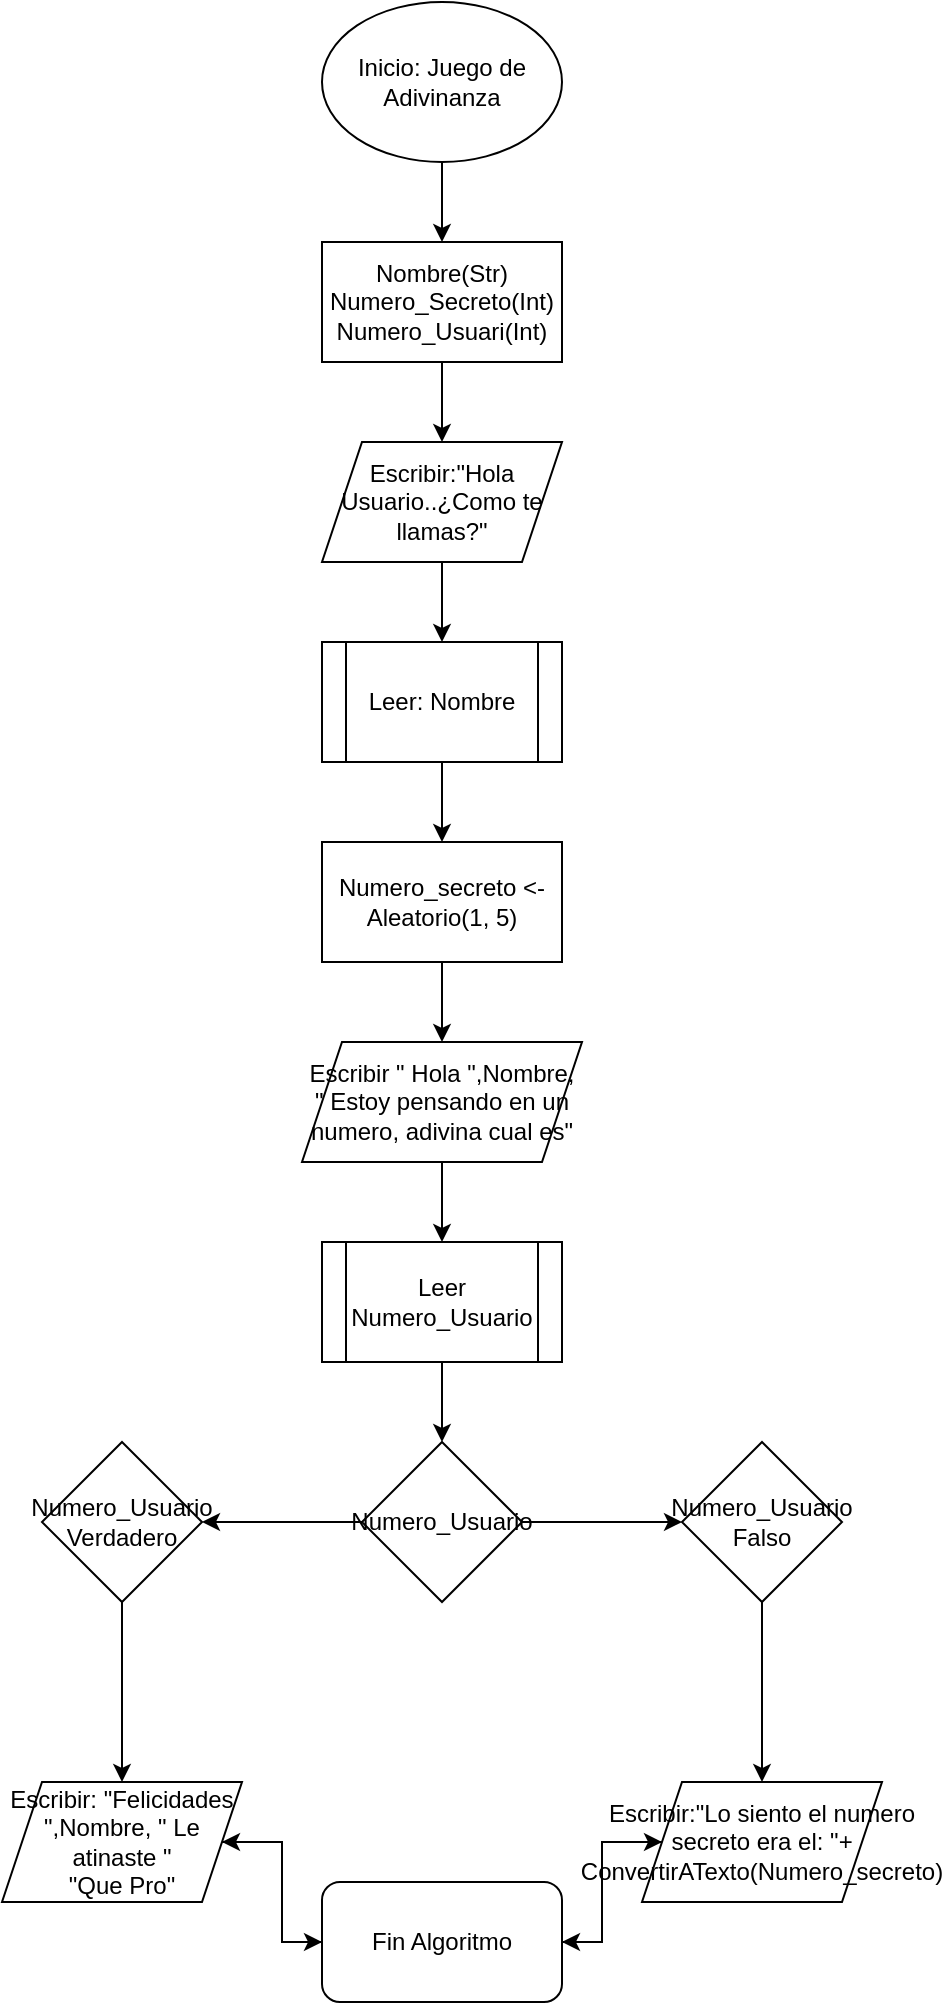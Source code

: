 <mxfile version="21.3.3" type="github">
  <diagram name="Página-1" id="39lNVbWpbZgQIV8udNu8">
    <mxGraphModel dx="1434" dy="796" grid="1" gridSize="10" guides="1" tooltips="1" connect="1" arrows="1" fold="1" page="1" pageScale="1" pageWidth="827" pageHeight="1169" math="0" shadow="0">
      <root>
        <mxCell id="0" />
        <mxCell id="1" parent="0" />
        <mxCell id="PIf0Srqv1ZaESgNk-R3u-2" value="Inicio: Juego de Adivinanza" style="ellipse;whiteSpace=wrap;html=1;" vertex="1" parent="1">
          <mxGeometry x="360" y="40" width="120" height="80" as="geometry" />
        </mxCell>
        <mxCell id="PIf0Srqv1ZaESgNk-R3u-3" value="Nombre(Str)&lt;br&gt;Numero_Secreto(Int)&lt;br&gt;Numero_Usuari(Int)" style="rounded=0;whiteSpace=wrap;html=1;" vertex="1" parent="1">
          <mxGeometry x="360" y="160" width="120" height="60" as="geometry" />
        </mxCell>
        <mxCell id="PIf0Srqv1ZaESgNk-R3u-4" value="" style="endArrow=classic;html=1;rounded=0;exitX=0.5;exitY=1;exitDx=0;exitDy=0;entryX=0.5;entryY=0;entryDx=0;entryDy=0;" edge="1" parent="1" source="PIf0Srqv1ZaESgNk-R3u-2" target="PIf0Srqv1ZaESgNk-R3u-3">
          <mxGeometry width="50" height="50" relative="1" as="geometry">
            <mxPoint x="400" y="170" as="sourcePoint" />
            <mxPoint x="300" y="130" as="targetPoint" />
          </mxGeometry>
        </mxCell>
        <mxCell id="PIf0Srqv1ZaESgNk-R3u-5" value="Escribir:&quot;Hola Usuario..¿Como te llamas?&quot;" style="shape=parallelogram;perimeter=parallelogramPerimeter;whiteSpace=wrap;html=1;fixedSize=1;" vertex="1" parent="1">
          <mxGeometry x="360" y="260" width="120" height="60" as="geometry" />
        </mxCell>
        <mxCell id="PIf0Srqv1ZaESgNk-R3u-6" value="" style="endArrow=classic;html=1;rounded=0;exitX=0.5;exitY=1;exitDx=0;exitDy=0;entryX=0.5;entryY=0;entryDx=0;entryDy=0;" edge="1" parent="1" source="PIf0Srqv1ZaESgNk-R3u-3" target="PIf0Srqv1ZaESgNk-R3u-5">
          <mxGeometry width="50" height="50" relative="1" as="geometry">
            <mxPoint x="390" y="330" as="sourcePoint" />
            <mxPoint x="290" y="340" as="targetPoint" />
          </mxGeometry>
        </mxCell>
        <mxCell id="PIf0Srqv1ZaESgNk-R3u-7" value="Leer: Nombre" style="shape=process;whiteSpace=wrap;html=1;backgroundOutline=1;" vertex="1" parent="1">
          <mxGeometry x="360" y="360" width="120" height="60" as="geometry" />
        </mxCell>
        <mxCell id="PIf0Srqv1ZaESgNk-R3u-8" value="" style="endArrow=classic;html=1;rounded=0;exitX=0.5;exitY=1;exitDx=0;exitDy=0;entryX=0.5;entryY=0;entryDx=0;entryDy=0;" edge="1" parent="1" source="PIf0Srqv1ZaESgNk-R3u-5" target="PIf0Srqv1ZaESgNk-R3u-7">
          <mxGeometry width="50" height="50" relative="1" as="geometry">
            <mxPoint x="390" y="530" as="sourcePoint" />
            <mxPoint x="440" y="480" as="targetPoint" />
          </mxGeometry>
        </mxCell>
        <mxCell id="PIf0Srqv1ZaESgNk-R3u-12" value="" style="edgeStyle=orthogonalEdgeStyle;rounded=0;orthogonalLoop=1;jettySize=auto;html=1;" edge="1" parent="1" source="PIf0Srqv1ZaESgNk-R3u-9" target="PIf0Srqv1ZaESgNk-R3u-11">
          <mxGeometry relative="1" as="geometry" />
        </mxCell>
        <mxCell id="PIf0Srqv1ZaESgNk-R3u-9" value="Numero_secreto &amp;lt;-Aleatorio(1, 5)" style="rounded=0;whiteSpace=wrap;html=1;" vertex="1" parent="1">
          <mxGeometry x="360" y="460" width="120" height="60" as="geometry" />
        </mxCell>
        <mxCell id="PIf0Srqv1ZaESgNk-R3u-10" value="" style="endArrow=classic;html=1;rounded=0;exitX=0.5;exitY=1;exitDx=0;exitDy=0;entryX=0.5;entryY=0;entryDx=0;entryDy=0;" edge="1" parent="1" source="PIf0Srqv1ZaESgNk-R3u-7" target="PIf0Srqv1ZaESgNk-R3u-9">
          <mxGeometry width="50" height="50" relative="1" as="geometry">
            <mxPoint x="390" y="530" as="sourcePoint" />
            <mxPoint x="440" y="480" as="targetPoint" />
          </mxGeometry>
        </mxCell>
        <mxCell id="PIf0Srqv1ZaESgNk-R3u-14" value="" style="edgeStyle=orthogonalEdgeStyle;rounded=0;orthogonalLoop=1;jettySize=auto;html=1;" edge="1" parent="1" source="PIf0Srqv1ZaESgNk-R3u-11" target="PIf0Srqv1ZaESgNk-R3u-13">
          <mxGeometry relative="1" as="geometry" />
        </mxCell>
        <mxCell id="PIf0Srqv1ZaESgNk-R3u-11" value="Escribir &quot; Hola &quot;,Nombre, &quot; Estoy pensando en un numero, adivina cual es&quot;" style="shape=parallelogram;perimeter=parallelogramPerimeter;whiteSpace=wrap;html=1;fixedSize=1;" vertex="1" parent="1">
          <mxGeometry x="350" y="560" width="140" height="60" as="geometry" />
        </mxCell>
        <mxCell id="PIf0Srqv1ZaESgNk-R3u-16" value="" style="edgeStyle=orthogonalEdgeStyle;rounded=0;orthogonalLoop=1;jettySize=auto;html=1;" edge="1" parent="1" source="PIf0Srqv1ZaESgNk-R3u-13" target="PIf0Srqv1ZaESgNk-R3u-15">
          <mxGeometry relative="1" as="geometry" />
        </mxCell>
        <mxCell id="PIf0Srqv1ZaESgNk-R3u-13" value="Leer Numero_Usuario" style="shape=process;whiteSpace=wrap;html=1;backgroundOutline=1;" vertex="1" parent="1">
          <mxGeometry x="360" y="660" width="120" height="60" as="geometry" />
        </mxCell>
        <mxCell id="PIf0Srqv1ZaESgNk-R3u-18" value="" style="edgeStyle=orthogonalEdgeStyle;rounded=0;orthogonalLoop=1;jettySize=auto;html=1;" edge="1" parent="1" source="PIf0Srqv1ZaESgNk-R3u-15" target="PIf0Srqv1ZaESgNk-R3u-17">
          <mxGeometry relative="1" as="geometry" />
        </mxCell>
        <mxCell id="PIf0Srqv1ZaESgNk-R3u-20" value="" style="edgeStyle=orthogonalEdgeStyle;rounded=0;orthogonalLoop=1;jettySize=auto;html=1;" edge="1" parent="1" source="PIf0Srqv1ZaESgNk-R3u-15" target="PIf0Srqv1ZaESgNk-R3u-19">
          <mxGeometry relative="1" as="geometry" />
        </mxCell>
        <mxCell id="PIf0Srqv1ZaESgNk-R3u-15" value="Numero_Usuario" style="rhombus;whiteSpace=wrap;html=1;" vertex="1" parent="1">
          <mxGeometry x="380" y="760" width="80" height="80" as="geometry" />
        </mxCell>
        <mxCell id="PIf0Srqv1ZaESgNk-R3u-22" value="" style="edgeStyle=orthogonalEdgeStyle;rounded=0;orthogonalLoop=1;jettySize=auto;html=1;" edge="1" parent="1" source="PIf0Srqv1ZaESgNk-R3u-17" target="PIf0Srqv1ZaESgNk-R3u-21">
          <mxGeometry relative="1" as="geometry" />
        </mxCell>
        <mxCell id="PIf0Srqv1ZaESgNk-R3u-17" value="Numero_Usuario&lt;br&gt;Verdadero" style="rhombus;whiteSpace=wrap;html=1;" vertex="1" parent="1">
          <mxGeometry x="220" y="760" width="80" height="80" as="geometry" />
        </mxCell>
        <mxCell id="PIf0Srqv1ZaESgNk-R3u-24" value="" style="edgeStyle=orthogonalEdgeStyle;rounded=0;orthogonalLoop=1;jettySize=auto;html=1;" edge="1" parent="1" source="PIf0Srqv1ZaESgNk-R3u-19" target="PIf0Srqv1ZaESgNk-R3u-23">
          <mxGeometry relative="1" as="geometry" />
        </mxCell>
        <mxCell id="PIf0Srqv1ZaESgNk-R3u-19" value="Numero_Usuario&lt;br&gt;Falso" style="rhombus;whiteSpace=wrap;html=1;" vertex="1" parent="1">
          <mxGeometry x="540" y="760" width="80" height="80" as="geometry" />
        </mxCell>
        <mxCell id="PIf0Srqv1ZaESgNk-R3u-26" value="" style="edgeStyle=orthogonalEdgeStyle;rounded=0;orthogonalLoop=1;jettySize=auto;html=1;" edge="1" parent="1" source="PIf0Srqv1ZaESgNk-R3u-21" target="PIf0Srqv1ZaESgNk-R3u-25">
          <mxGeometry relative="1" as="geometry" />
        </mxCell>
        <mxCell id="PIf0Srqv1ZaESgNk-R3u-21" value="Escribir:&amp;nbsp;&quot;Felicidades &quot;,Nombre, &quot; Le atinaste &quot;&lt;br&gt;&quot;Que Pro&quot;" style="shape=parallelogram;perimeter=parallelogramPerimeter;whiteSpace=wrap;html=1;fixedSize=1;" vertex="1" parent="1">
          <mxGeometry x="200" y="930" width="120" height="60" as="geometry" />
        </mxCell>
        <mxCell id="PIf0Srqv1ZaESgNk-R3u-28" value="" style="edgeStyle=orthogonalEdgeStyle;rounded=0;orthogonalLoop=1;jettySize=auto;html=1;" edge="1" parent="1" source="PIf0Srqv1ZaESgNk-R3u-23" target="PIf0Srqv1ZaESgNk-R3u-25">
          <mxGeometry relative="1" as="geometry" />
        </mxCell>
        <mxCell id="PIf0Srqv1ZaESgNk-R3u-23" value="Escribir:&quot;Lo siento el numero secreto era el: &quot;+ ConvertirATexto(Numero_secreto)" style="shape=parallelogram;perimeter=parallelogramPerimeter;whiteSpace=wrap;html=1;fixedSize=1;" vertex="1" parent="1">
          <mxGeometry x="520" y="930" width="120" height="60" as="geometry" />
        </mxCell>
        <mxCell id="PIf0Srqv1ZaESgNk-R3u-27" value="" style="edgeStyle=orthogonalEdgeStyle;rounded=0;orthogonalLoop=1;jettySize=auto;html=1;" edge="1" parent="1" source="PIf0Srqv1ZaESgNk-R3u-25" target="PIf0Srqv1ZaESgNk-R3u-23">
          <mxGeometry relative="1" as="geometry" />
        </mxCell>
        <mxCell id="PIf0Srqv1ZaESgNk-R3u-29" value="" style="edgeStyle=orthogonalEdgeStyle;rounded=0;orthogonalLoop=1;jettySize=auto;html=1;" edge="1" parent="1" source="PIf0Srqv1ZaESgNk-R3u-25" target="PIf0Srqv1ZaESgNk-R3u-21">
          <mxGeometry relative="1" as="geometry" />
        </mxCell>
        <mxCell id="PIf0Srqv1ZaESgNk-R3u-25" value="Fin Algoritmo" style="rounded=1;whiteSpace=wrap;html=1;" vertex="1" parent="1">
          <mxGeometry x="360" y="980" width="120" height="60" as="geometry" />
        </mxCell>
      </root>
    </mxGraphModel>
  </diagram>
</mxfile>
